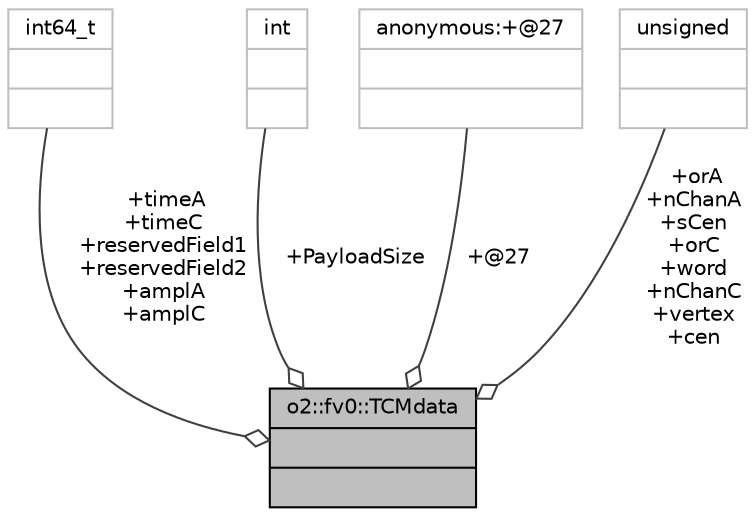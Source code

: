 digraph "o2::fv0::TCMdata"
{
 // INTERACTIVE_SVG=YES
  bgcolor="transparent";
  edge [fontname="Helvetica",fontsize="10",labelfontname="Helvetica",labelfontsize="10"];
  node [fontname="Helvetica",fontsize="10",shape=record];
  Node1 [label="{o2::fv0::TCMdata\n||}",height=0.2,width=0.4,color="black", fillcolor="grey75", style="filled", fontcolor="black"];
  Node2 -> Node1 [color="grey25",fontsize="10",style="solid",label=" +timeA\n+timeC\n+reservedField1\n+reservedField2\n+amplA\n+amplC" ,arrowhead="odiamond",fontname="Helvetica"];
  Node2 [label="{int64_t\n||}",height=0.2,width=0.4,color="grey75"];
  Node3 -> Node1 [color="grey25",fontsize="10",style="solid",label=" +PayloadSize" ,arrowhead="odiamond",fontname="Helvetica"];
  Node3 [label="{int\n||}",height=0.2,width=0.4,color="grey75"];
  Node4 -> Node1 [color="grey25",fontsize="10",style="solid",label=" +@27" ,arrowhead="odiamond",fontname="Helvetica"];
  Node4 [label="{anonymous:+@27\n||}",height=0.2,width=0.4,color="grey75"];
  Node5 -> Node1 [color="grey25",fontsize="10",style="solid",label=" +orA\n+nChanA\n+sCen\n+orC\n+word\n+nChanC\n+vertex\n+cen" ,arrowhead="odiamond",fontname="Helvetica"];
  Node5 [label="{unsigned\n||}",height=0.2,width=0.4,color="grey75"];
}
